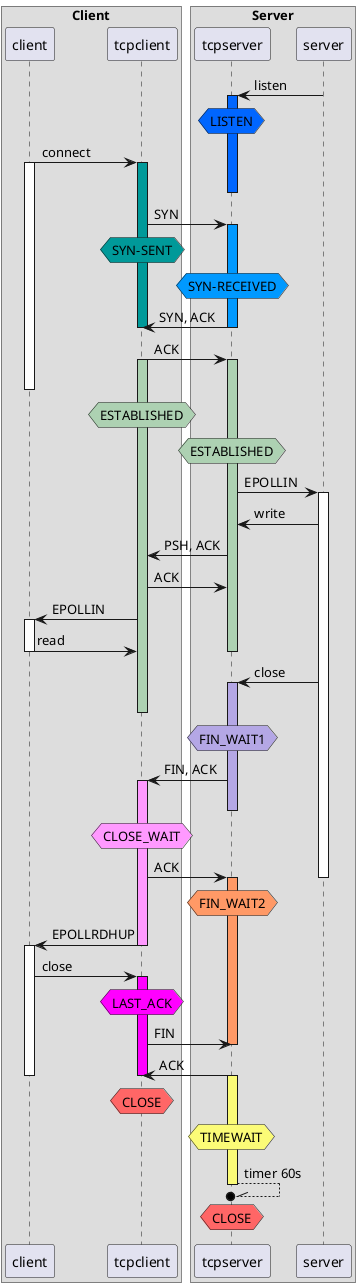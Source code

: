 @startuml
box "Client"
	participant client
	participant tcpclient
end box
box "Server"
	participant tcpserver
	participant server
end box

server -> tcpserver : listen
activate tcpserver  #0066FF
hnote over tcpserver #0066FF : LISTEN
	

client -> tcpclient : connect
activate client

activate tcpclient #009999
deactivate tcpserver
tcpclient -> tcpserver : SYN
hnote over tcpclient #009999 : SYN-SENT
hnote over tcpserver #0099FF : SYN-RECEIVED
activate tcpserver  #0099FF

tcpserver -> tcpclient : SYN, ACK
deactivate tcpclient
deactivate tcpserver

tcpclient -> tcpserver : ACK
hnote over tcpclient #ADD1B2 : ESTABLISHED
hnote over tcpserver #ADD1B2 : ESTABLISHED
activate tcpclient #ADD1B2
activate tcpserver #ADD1B2
deactivate client


tcpserver -> server : EPOLLIN
activate server
server -> tcpserver : write
tcpserver -> tcpclient : PSH, ACK
tcpclient -> tcpserver : ACK
tcpclient -> client : EPOLLIN
activate client
client -> tcpclient : read
deactivate client

deactivate tcpserver
server -> tcpserver : close
activate tcpserver 	#B4A7E5
hnote over tcpserver #B4A7E5 : FIN_WAIT1
deactivate tcpclient
tcpserver -> tcpclient : FIN, ACK
activate tcpclient #FF99FF
deactivate tcpserver
hnote over tcpclient #FF99FF : CLOSE_WAIT
tcpclient -> tcpserver : ACK
deactivate server
activate tcpserver #FF9966
hnote over tcpserver #FF9966 : FIN_WAIT2
tcpclient -> client : EPOLLRDHUP
deactivate tcpclient #FF00FF
activate client
client -> tcpclient : close
hnote over tcpclient #FF00FF : LAST_ACK

activate tcpclient #FF00FF
tcpclient ->tcpserver : FIN




deactivate tcpserver
tcpserver -> tcpclient : ACK

deactivate tcpclient
deactivate client
hnote over tcpclient #FF6666 : CLOSE
activate tcpserver 	#FBFB77
hnote over tcpserver #FBFB77: TIMEWAIT
tcpserver --\\o tcpserver : timer 60s

deactivate tcpserver
hnote over tcpserver #FF6666 : CLOSE
@enduml